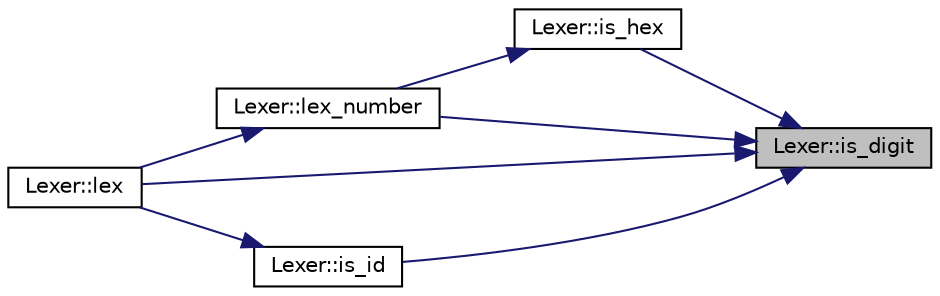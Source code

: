 digraph "Lexer::is_digit"
{
 // LATEX_PDF_SIZE
  edge [fontname="Helvetica",fontsize="10",labelfontname="Helvetica",labelfontsize="10"];
  node [fontname="Helvetica",fontsize="10",shape=record];
  rankdir="RL";
  Node1 [label="Lexer::is_digit",height=0.2,width=0.4,color="black", fillcolor="grey75", style="filled", fontcolor="black",tooltip=" "];
  Node1 -> Node2 [dir="back",color="midnightblue",fontsize="10",style="solid"];
  Node2 [label="Lexer::is_hex",height=0.2,width=0.4,color="black", fillcolor="white", style="filled",URL="$class_lexer.html#a2d4698cff92c2ef7518dd0c7241387ab",tooltip=" "];
  Node2 -> Node3 [dir="back",color="midnightblue",fontsize="10",style="solid"];
  Node3 [label="Lexer::lex_number",height=0.2,width=0.4,color="black", fillcolor="white", style="filled",URL="$class_lexer.html#a84a1c1416cfc5ddbac24049eeec3193d",tooltip=" "];
  Node3 -> Node4 [dir="back",color="midnightblue",fontsize="10",style="solid"];
  Node4 [label="Lexer::lex",height=0.2,width=0.4,color="black", fillcolor="white", style="filled",URL="$class_lexer.html#ae0fb850d96b35ae222a1ec35743d350b",tooltip=" "];
  Node1 -> Node5 [dir="back",color="midnightblue",fontsize="10",style="solid"];
  Node5 [label="Lexer::is_id",height=0.2,width=0.4,color="black", fillcolor="white", style="filled",URL="$class_lexer.html#a55ba607547f556a9d5b5510660f75f99",tooltip=" "];
  Node5 -> Node4 [dir="back",color="midnightblue",fontsize="10",style="solid"];
  Node1 -> Node4 [dir="back",color="midnightblue",fontsize="10",style="solid"];
  Node1 -> Node3 [dir="back",color="midnightblue",fontsize="10",style="solid"];
}
